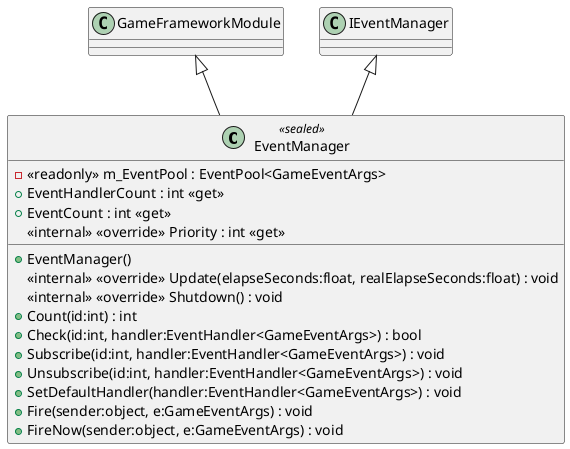 @startuml
class EventManager <<sealed>> {
    - <<readonly>> m_EventPool : EventPool<GameEventArgs>
    + EventManager()
    + EventHandlerCount : int <<get>>
    + EventCount : int <<get>>
    <<internal>> <<override>> Priority : int <<get>>
    <<internal>> <<override>> Update(elapseSeconds:float, realElapseSeconds:float) : void
    <<internal>> <<override>> Shutdown() : void
    + Count(id:int) : int
    + Check(id:int, handler:EventHandler<GameEventArgs>) : bool
    + Subscribe(id:int, handler:EventHandler<GameEventArgs>) : void
    + Unsubscribe(id:int, handler:EventHandler<GameEventArgs>) : void
    + SetDefaultHandler(handler:EventHandler<GameEventArgs>) : void
    + Fire(sender:object, e:GameEventArgs) : void
    + FireNow(sender:object, e:GameEventArgs) : void
}
GameFrameworkModule <|-- EventManager
IEventManager <|-- EventManager
@enduml

